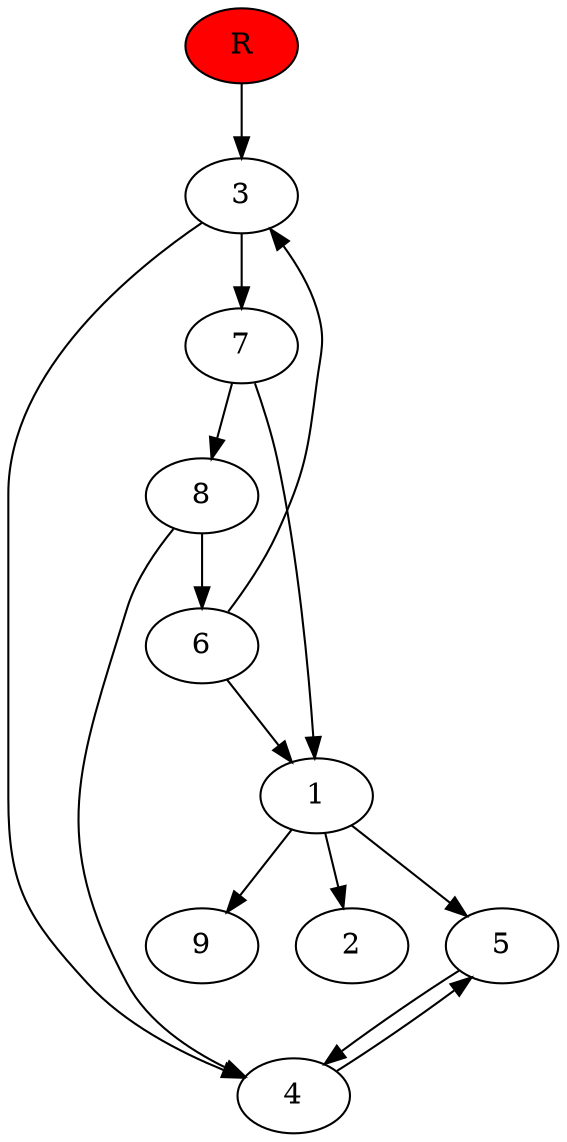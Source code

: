 digraph prb32086 {
	1
	2
	3
	4
	5
	6
	7
	8
	R [fillcolor="#ff0000" style=filled]
	1 -> 2
	1 -> 5
	1 -> 9
	3 -> 4
	3 -> 7
	4 -> 5
	5 -> 4
	6 -> 1
	6 -> 3
	7 -> 1
	7 -> 8
	8 -> 4
	8 -> 6
	R -> 3
}

